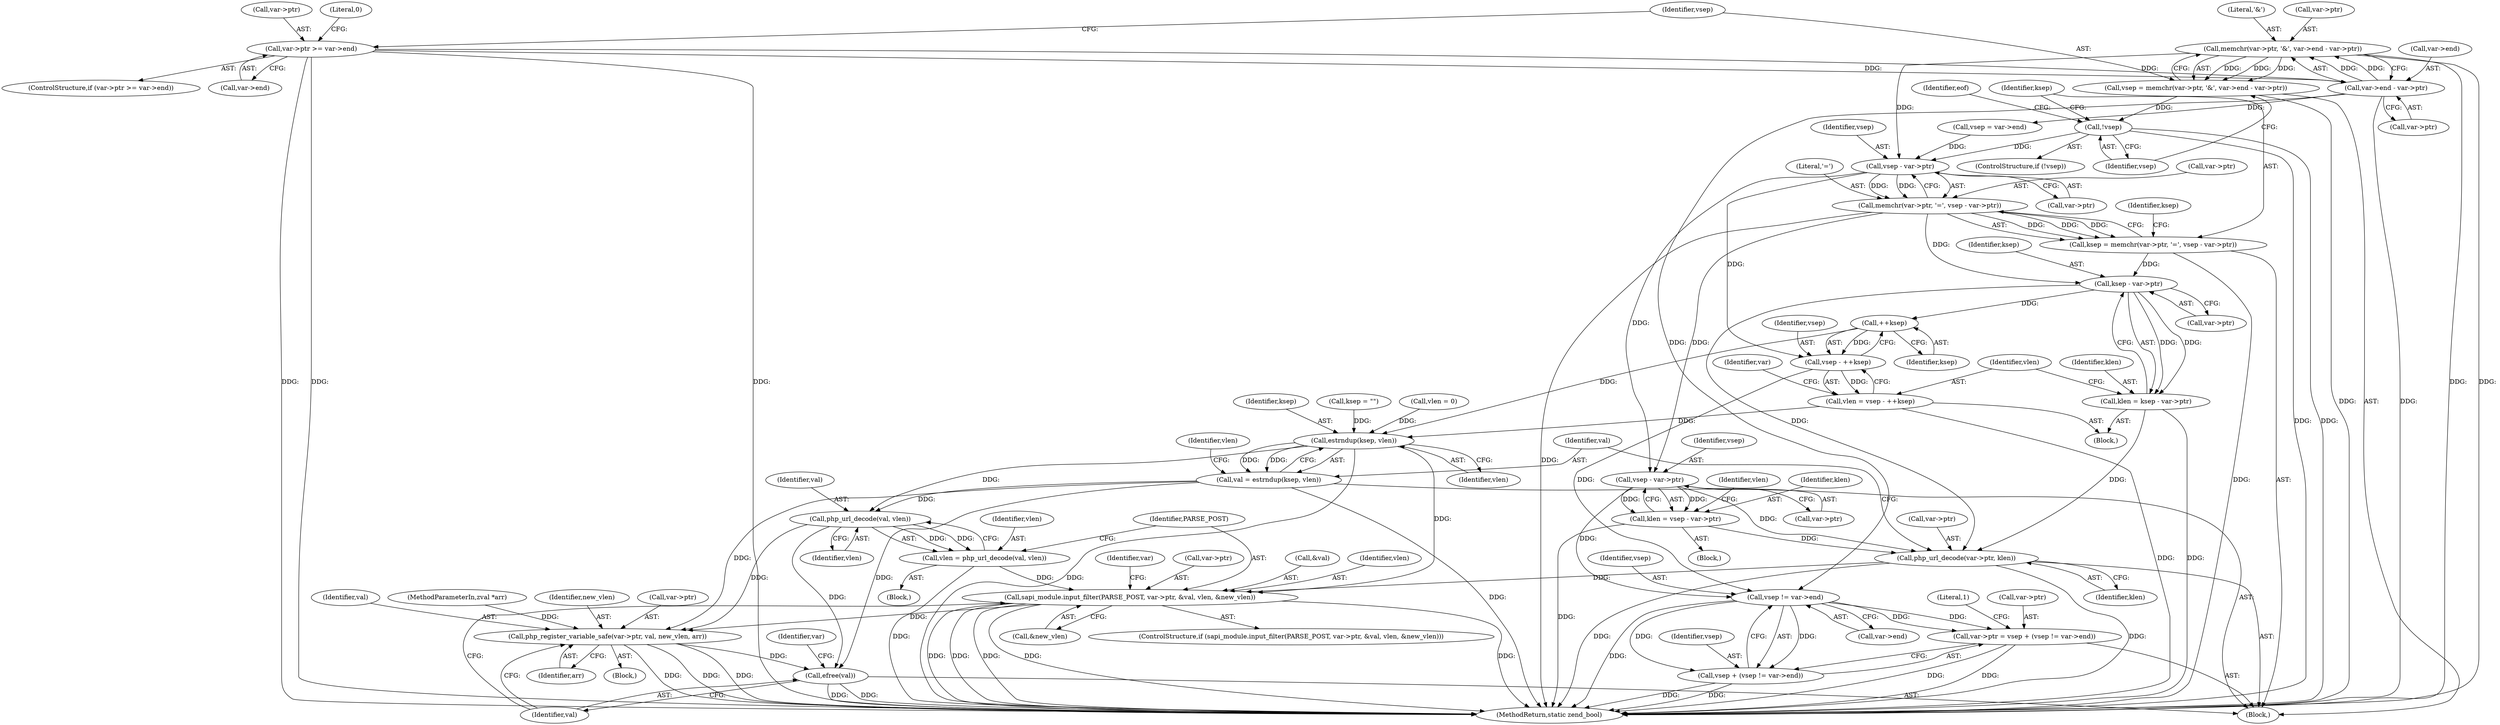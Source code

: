 digraph "1_php-src_a15bffd105ac28fd0dd9b596632dbf035238fda3@API" {
"1000126" [label="(Call,memchr(var->ptr, '&', var->end - var->ptr))"];
"1000131" [label="(Call,var->end - var->ptr)"];
"1000114" [label="(Call,var->ptr >= var->end)"];
"1000124" [label="(Call,vsep = memchr(var->ptr, '&', var->end - var->ptr))"];
"1000139" [label="(Call,!vsep)"];
"1000162" [label="(Call,vsep - var->ptr)"];
"1000157" [label="(Call,memchr(var->ptr, '=', vsep - var->ptr))"];
"1000155" [label="(Call,ksep = memchr(var->ptr, '=', vsep - var->ptr))"];
"1000176" [label="(Call,ksep - var->ptr)"];
"1000174" [label="(Call,klen = ksep - var->ptr)"];
"1000202" [label="(Call,php_url_decode(var->ptr, klen))"];
"1000221" [label="(Call,sapi_module.input_filter(PARSE_POST, var->ptr, &val, vlen, &new_vlen))"];
"1000232" [label="(Call,php_register_variable_safe(var->ptr, val, new_vlen, arr))"];
"1000239" [label="(Call,efree(val))"];
"1000185" [label="(Call,++ksep)"];
"1000183" [label="(Call,vsep - ++ksep)"];
"1000181" [label="(Call,vlen = vsep - ++ksep)"];
"1000209" [label="(Call,estrndup(ksep, vlen))"];
"1000207" [label="(Call,val = estrndup(ksep, vlen))"];
"1000217" [label="(Call,php_url_decode(val, vlen))"];
"1000215" [label="(Call,vlen = php_url_decode(val, vlen))"];
"1000247" [label="(Call,vsep != var->end)"];
"1000241" [label="(Call,var->ptr = vsep + (vsep != var->end))"];
"1000245" [label="(Call,vsep + (vsep != var->end))"];
"1000194" [label="(Call,vsep - var->ptr)"];
"1000192" [label="(Call,klen = vsep - var->ptr)"];
"1000204" [label="(Identifier,var)"];
"1000124" [label="(Call,vsep = memchr(var->ptr, '&', var->end - var->ptr))"];
"1000177" [label="(Identifier,ksep)"];
"1000241" [label="(Call,var->ptr = vsep + (vsep != var->end))"];
"1000226" [label="(Call,&val)"];
"1000118" [label="(Call,var->end)"];
"1000203" [label="(Call,var->ptr)"];
"1000127" [label="(Call,var->ptr)"];
"1000183" [label="(Call,vsep - ++ksep)"];
"1000213" [label="(Identifier,vlen)"];
"1000233" [label="(Call,var->ptr)"];
"1000135" [label="(Call,var->ptr)"];
"1000139" [label="(Call,!vsep)"];
"1000175" [label="(Identifier,klen)"];
"1000132" [label="(Call,var->end)"];
"1000188" [label="(Block,)"];
"1000246" [label="(Identifier,vsep)"];
"1000181" [label="(Call,vlen = vsep - ++ksep)"];
"1000131" [label="(Call,var->end - var->ptr)"];
"1000222" [label="(Identifier,PARSE_POST)"];
"1000185" [label="(Call,++ksep)"];
"1000199" [label="(Call,vlen = 0)"];
"1000209" [label="(Call,estrndup(ksep, vlen))"];
"1000194" [label="(Call,vsep - var->ptr)"];
"1000168" [label="(Identifier,ksep)"];
"1000123" [label="(Literal,0)"];
"1000253" [label="(Literal,1)"];
"1000115" [label="(Call,var->ptr)"];
"1000140" [label="(Identifier,vsep)"];
"1000162" [label="(Call,vsep - var->ptr)"];
"1000217" [label="(Call,php_url_decode(val, vlen))"];
"1000138" [label="(ControlStructure,if (!vsep))"];
"1000157" [label="(Call,memchr(var->ptr, '=', vsep - var->ptr))"];
"1000144" [label="(Identifier,eof)"];
"1000229" [label="(Call,&new_vlen)"];
"1000189" [label="(Call,ksep = \"\")"];
"1000245" [label="(Call,vsep + (vsep != var->end))"];
"1000242" [label="(Call,var->ptr)"];
"1000228" [label="(Identifier,vlen)"];
"1000232" [label="(Call,php_register_variable_safe(var->ptr, val, new_vlen, arr))"];
"1000216" [label="(Identifier,vlen)"];
"1000169" [label="(Block,)"];
"1000161" [label="(Literal,'=')"];
"1000254" [label="(MethodReturn,static zend_bool)"];
"1000114" [label="(Call,var->ptr >= var->end)"];
"1000200" [label="(Identifier,vlen)"];
"1000186" [label="(Identifier,ksep)"];
"1000184" [label="(Identifier,vsep)"];
"1000195" [label="(Identifier,vsep)"];
"1000155" [label="(Call,ksep = memchr(var->ptr, '=', vsep - var->ptr))"];
"1000211" [label="(Identifier,vlen)"];
"1000240" [label="(Identifier,val)"];
"1000234" [label="(Identifier,var)"];
"1000126" [label="(Call,memchr(var->ptr, '&', var->end - var->ptr))"];
"1000248" [label="(Identifier,vsep)"];
"1000176" [label="(Call,ksep - var->ptr)"];
"1000158" [label="(Call,var->ptr)"];
"1000196" [label="(Call,var->ptr)"];
"1000163" [label="(Identifier,vsep)"];
"1000238" [label="(Identifier,arr)"];
"1000223" [label="(Call,var->ptr)"];
"1000193" [label="(Identifier,klen)"];
"1000207" [label="(Call,val = estrndup(ksep, vlen))"];
"1000192" [label="(Call,klen = vsep - var->ptr)"];
"1000156" [label="(Identifier,ksep)"];
"1000239" [label="(Call,efree(val))"];
"1000220" [label="(ControlStructure,if (sapi_module.input_filter(PARSE_POST, var->ptr, &val, vlen, &new_vlen)))"];
"1000150" [label="(Call,vsep = var->end)"];
"1000218" [label="(Identifier,val)"];
"1000210" [label="(Identifier,ksep)"];
"1000125" [label="(Identifier,vsep)"];
"1000247" [label="(Call,vsep != var->end)"];
"1000164" [label="(Call,var->ptr)"];
"1000174" [label="(Call,klen = ksep - var->ptr)"];
"1000182" [label="(Identifier,vlen)"];
"1000219" [label="(Identifier,vlen)"];
"1000214" [label="(Block,)"];
"1000178" [label="(Call,var->ptr)"];
"1000130" [label="(Literal,'&')"];
"1000236" [label="(Identifier,val)"];
"1000249" [label="(Call,var->end)"];
"1000103" [label="(MethodParameterIn,zval *arr)"];
"1000106" [label="(Block,)"];
"1000221" [label="(Call,sapi_module.input_filter(PARSE_POST, var->ptr, &val, vlen, &new_vlen))"];
"1000231" [label="(Block,)"];
"1000215" [label="(Call,vlen = php_url_decode(val, vlen))"];
"1000237" [label="(Identifier,new_vlen)"];
"1000206" [label="(Identifier,klen)"];
"1000113" [label="(ControlStructure,if (var->ptr >= var->end))"];
"1000243" [label="(Identifier,var)"];
"1000208" [label="(Identifier,val)"];
"1000202" [label="(Call,php_url_decode(var->ptr, klen))"];
"1000126" -> "1000124"  [label="AST: "];
"1000126" -> "1000131"  [label="CFG: "];
"1000127" -> "1000126"  [label="AST: "];
"1000130" -> "1000126"  [label="AST: "];
"1000131" -> "1000126"  [label="AST: "];
"1000124" -> "1000126"  [label="CFG: "];
"1000126" -> "1000254"  [label="DDG: "];
"1000126" -> "1000254"  [label="DDG: "];
"1000126" -> "1000124"  [label="DDG: "];
"1000126" -> "1000124"  [label="DDG: "];
"1000126" -> "1000124"  [label="DDG: "];
"1000131" -> "1000126"  [label="DDG: "];
"1000131" -> "1000126"  [label="DDG: "];
"1000126" -> "1000162"  [label="DDG: "];
"1000131" -> "1000135"  [label="CFG: "];
"1000132" -> "1000131"  [label="AST: "];
"1000135" -> "1000131"  [label="AST: "];
"1000131" -> "1000254"  [label="DDG: "];
"1000114" -> "1000131"  [label="DDG: "];
"1000114" -> "1000131"  [label="DDG: "];
"1000131" -> "1000150"  [label="DDG: "];
"1000131" -> "1000247"  [label="DDG: "];
"1000114" -> "1000113"  [label="AST: "];
"1000114" -> "1000118"  [label="CFG: "];
"1000115" -> "1000114"  [label="AST: "];
"1000118" -> "1000114"  [label="AST: "];
"1000123" -> "1000114"  [label="CFG: "];
"1000125" -> "1000114"  [label="CFG: "];
"1000114" -> "1000254"  [label="DDG: "];
"1000114" -> "1000254"  [label="DDG: "];
"1000114" -> "1000254"  [label="DDG: "];
"1000124" -> "1000106"  [label="AST: "];
"1000125" -> "1000124"  [label="AST: "];
"1000140" -> "1000124"  [label="CFG: "];
"1000124" -> "1000254"  [label="DDG: "];
"1000124" -> "1000139"  [label="DDG: "];
"1000139" -> "1000138"  [label="AST: "];
"1000139" -> "1000140"  [label="CFG: "];
"1000140" -> "1000139"  [label="AST: "];
"1000144" -> "1000139"  [label="CFG: "];
"1000156" -> "1000139"  [label="CFG: "];
"1000139" -> "1000254"  [label="DDG: "];
"1000139" -> "1000254"  [label="DDG: "];
"1000139" -> "1000162"  [label="DDG: "];
"1000162" -> "1000157"  [label="AST: "];
"1000162" -> "1000164"  [label="CFG: "];
"1000163" -> "1000162"  [label="AST: "];
"1000164" -> "1000162"  [label="AST: "];
"1000157" -> "1000162"  [label="CFG: "];
"1000162" -> "1000157"  [label="DDG: "];
"1000162" -> "1000157"  [label="DDG: "];
"1000150" -> "1000162"  [label="DDG: "];
"1000162" -> "1000183"  [label="DDG: "];
"1000162" -> "1000194"  [label="DDG: "];
"1000157" -> "1000155"  [label="AST: "];
"1000158" -> "1000157"  [label="AST: "];
"1000161" -> "1000157"  [label="AST: "];
"1000155" -> "1000157"  [label="CFG: "];
"1000157" -> "1000254"  [label="DDG: "];
"1000157" -> "1000155"  [label="DDG: "];
"1000157" -> "1000155"  [label="DDG: "];
"1000157" -> "1000155"  [label="DDG: "];
"1000157" -> "1000176"  [label="DDG: "];
"1000157" -> "1000194"  [label="DDG: "];
"1000155" -> "1000106"  [label="AST: "];
"1000156" -> "1000155"  [label="AST: "];
"1000168" -> "1000155"  [label="CFG: "];
"1000155" -> "1000254"  [label="DDG: "];
"1000155" -> "1000176"  [label="DDG: "];
"1000176" -> "1000174"  [label="AST: "];
"1000176" -> "1000178"  [label="CFG: "];
"1000177" -> "1000176"  [label="AST: "];
"1000178" -> "1000176"  [label="AST: "];
"1000174" -> "1000176"  [label="CFG: "];
"1000176" -> "1000174"  [label="DDG: "];
"1000176" -> "1000174"  [label="DDG: "];
"1000176" -> "1000185"  [label="DDG: "];
"1000176" -> "1000202"  [label="DDG: "];
"1000174" -> "1000169"  [label="AST: "];
"1000175" -> "1000174"  [label="AST: "];
"1000182" -> "1000174"  [label="CFG: "];
"1000174" -> "1000254"  [label="DDG: "];
"1000174" -> "1000202"  [label="DDG: "];
"1000202" -> "1000106"  [label="AST: "];
"1000202" -> "1000206"  [label="CFG: "];
"1000203" -> "1000202"  [label="AST: "];
"1000206" -> "1000202"  [label="AST: "];
"1000208" -> "1000202"  [label="CFG: "];
"1000202" -> "1000254"  [label="DDG: "];
"1000202" -> "1000254"  [label="DDG: "];
"1000194" -> "1000202"  [label="DDG: "];
"1000192" -> "1000202"  [label="DDG: "];
"1000202" -> "1000221"  [label="DDG: "];
"1000221" -> "1000220"  [label="AST: "];
"1000221" -> "1000229"  [label="CFG: "];
"1000222" -> "1000221"  [label="AST: "];
"1000223" -> "1000221"  [label="AST: "];
"1000226" -> "1000221"  [label="AST: "];
"1000228" -> "1000221"  [label="AST: "];
"1000229" -> "1000221"  [label="AST: "];
"1000234" -> "1000221"  [label="CFG: "];
"1000240" -> "1000221"  [label="CFG: "];
"1000221" -> "1000254"  [label="DDG: "];
"1000221" -> "1000254"  [label="DDG: "];
"1000221" -> "1000254"  [label="DDG: "];
"1000221" -> "1000254"  [label="DDG: "];
"1000221" -> "1000254"  [label="DDG: "];
"1000215" -> "1000221"  [label="DDG: "];
"1000209" -> "1000221"  [label="DDG: "];
"1000221" -> "1000232"  [label="DDG: "];
"1000232" -> "1000231"  [label="AST: "];
"1000232" -> "1000238"  [label="CFG: "];
"1000233" -> "1000232"  [label="AST: "];
"1000236" -> "1000232"  [label="AST: "];
"1000237" -> "1000232"  [label="AST: "];
"1000238" -> "1000232"  [label="AST: "];
"1000240" -> "1000232"  [label="CFG: "];
"1000232" -> "1000254"  [label="DDG: "];
"1000232" -> "1000254"  [label="DDG: "];
"1000232" -> "1000254"  [label="DDG: "];
"1000217" -> "1000232"  [label="DDG: "];
"1000207" -> "1000232"  [label="DDG: "];
"1000103" -> "1000232"  [label="DDG: "];
"1000232" -> "1000239"  [label="DDG: "];
"1000239" -> "1000106"  [label="AST: "];
"1000239" -> "1000240"  [label="CFG: "];
"1000240" -> "1000239"  [label="AST: "];
"1000243" -> "1000239"  [label="CFG: "];
"1000239" -> "1000254"  [label="DDG: "];
"1000239" -> "1000254"  [label="DDG: "];
"1000217" -> "1000239"  [label="DDG: "];
"1000207" -> "1000239"  [label="DDG: "];
"1000185" -> "1000183"  [label="AST: "];
"1000185" -> "1000186"  [label="CFG: "];
"1000186" -> "1000185"  [label="AST: "];
"1000183" -> "1000185"  [label="CFG: "];
"1000185" -> "1000183"  [label="DDG: "];
"1000185" -> "1000209"  [label="DDG: "];
"1000183" -> "1000181"  [label="AST: "];
"1000184" -> "1000183"  [label="AST: "];
"1000181" -> "1000183"  [label="CFG: "];
"1000183" -> "1000181"  [label="DDG: "];
"1000183" -> "1000247"  [label="DDG: "];
"1000181" -> "1000169"  [label="AST: "];
"1000182" -> "1000181"  [label="AST: "];
"1000204" -> "1000181"  [label="CFG: "];
"1000181" -> "1000254"  [label="DDG: "];
"1000181" -> "1000209"  [label="DDG: "];
"1000209" -> "1000207"  [label="AST: "];
"1000209" -> "1000211"  [label="CFG: "];
"1000210" -> "1000209"  [label="AST: "];
"1000211" -> "1000209"  [label="AST: "];
"1000207" -> "1000209"  [label="CFG: "];
"1000209" -> "1000254"  [label="DDG: "];
"1000209" -> "1000207"  [label="DDG: "];
"1000209" -> "1000207"  [label="DDG: "];
"1000189" -> "1000209"  [label="DDG: "];
"1000199" -> "1000209"  [label="DDG: "];
"1000209" -> "1000217"  [label="DDG: "];
"1000207" -> "1000106"  [label="AST: "];
"1000208" -> "1000207"  [label="AST: "];
"1000213" -> "1000207"  [label="CFG: "];
"1000207" -> "1000254"  [label="DDG: "];
"1000207" -> "1000217"  [label="DDG: "];
"1000217" -> "1000215"  [label="AST: "];
"1000217" -> "1000219"  [label="CFG: "];
"1000218" -> "1000217"  [label="AST: "];
"1000219" -> "1000217"  [label="AST: "];
"1000215" -> "1000217"  [label="CFG: "];
"1000217" -> "1000215"  [label="DDG: "];
"1000217" -> "1000215"  [label="DDG: "];
"1000215" -> "1000214"  [label="AST: "];
"1000216" -> "1000215"  [label="AST: "];
"1000222" -> "1000215"  [label="CFG: "];
"1000215" -> "1000254"  [label="DDG: "];
"1000247" -> "1000245"  [label="AST: "];
"1000247" -> "1000249"  [label="CFG: "];
"1000248" -> "1000247"  [label="AST: "];
"1000249" -> "1000247"  [label="AST: "];
"1000245" -> "1000247"  [label="CFG: "];
"1000247" -> "1000254"  [label="DDG: "];
"1000247" -> "1000241"  [label="DDG: "];
"1000247" -> "1000241"  [label="DDG: "];
"1000247" -> "1000245"  [label="DDG: "];
"1000247" -> "1000245"  [label="DDG: "];
"1000194" -> "1000247"  [label="DDG: "];
"1000241" -> "1000106"  [label="AST: "];
"1000241" -> "1000245"  [label="CFG: "];
"1000242" -> "1000241"  [label="AST: "];
"1000245" -> "1000241"  [label="AST: "];
"1000253" -> "1000241"  [label="CFG: "];
"1000241" -> "1000254"  [label="DDG: "];
"1000241" -> "1000254"  [label="DDG: "];
"1000246" -> "1000245"  [label="AST: "];
"1000245" -> "1000254"  [label="DDG: "];
"1000245" -> "1000254"  [label="DDG: "];
"1000194" -> "1000192"  [label="AST: "];
"1000194" -> "1000196"  [label="CFG: "];
"1000195" -> "1000194"  [label="AST: "];
"1000196" -> "1000194"  [label="AST: "];
"1000192" -> "1000194"  [label="CFG: "];
"1000194" -> "1000192"  [label="DDG: "];
"1000194" -> "1000192"  [label="DDG: "];
"1000192" -> "1000188"  [label="AST: "];
"1000193" -> "1000192"  [label="AST: "];
"1000200" -> "1000192"  [label="CFG: "];
"1000192" -> "1000254"  [label="DDG: "];
}
